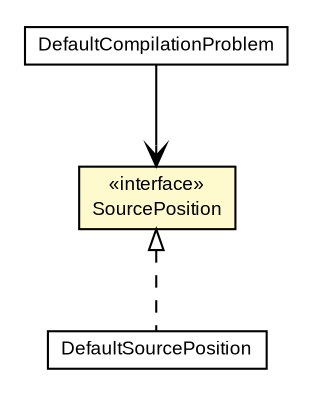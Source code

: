 #!/usr/local/bin/dot
#
# Class diagram 
# Generated by UMLGraph version R5_6-24-gf6e263 (http://www.umlgraph.org/)
#

digraph G {
	edge [fontname="arial",fontsize=10,labelfontname="arial",labelfontsize=10];
	node [fontname="arial",fontsize=10,shape=plaintext];
	nodesep=0.25;
	ranksep=0.5;
	// com.google.code.sbt.compiler.api.SourcePosition
	c179 [label=<<table title="com.google.code.sbt.compiler.api.SourcePosition" border="0" cellborder="1" cellspacing="0" cellpadding="2" port="p" bgcolor="lemonChiffon" href="./SourcePosition.html">
		<tr><td><table border="0" cellspacing="0" cellpadding="1">
<tr><td align="center" balign="center"> &#171;interface&#187; </td></tr>
<tr><td align="center" balign="center"> SourcePosition </td></tr>
		</table></td></tr>
		</table>>, URL="./SourcePosition.html", fontname="arial", fontcolor="black", fontsize=9.0];
	// com.google.code.sbt.compiler.api.DefaultSourcePosition
	c180 [label=<<table title="com.google.code.sbt.compiler.api.DefaultSourcePosition" border="0" cellborder="1" cellspacing="0" cellpadding="2" port="p" href="./DefaultSourcePosition.html">
		<tr><td><table border="0" cellspacing="0" cellpadding="1">
<tr><td align="center" balign="center"> DefaultSourcePosition </td></tr>
		</table></td></tr>
		</table>>, URL="./DefaultSourcePosition.html", fontname="arial", fontcolor="black", fontsize=9.0];
	// com.google.code.sbt.compiler.api.DefaultCompilationProblem
	c181 [label=<<table title="com.google.code.sbt.compiler.api.DefaultCompilationProblem" border="0" cellborder="1" cellspacing="0" cellpadding="2" port="p" href="./DefaultCompilationProblem.html">
		<tr><td><table border="0" cellspacing="0" cellpadding="1">
<tr><td align="center" balign="center"> DefaultCompilationProblem </td></tr>
		</table></td></tr>
		</table>>, URL="./DefaultCompilationProblem.html", fontname="arial", fontcolor="black", fontsize=9.0];
	//com.google.code.sbt.compiler.api.DefaultSourcePosition implements com.google.code.sbt.compiler.api.SourcePosition
	c179:p -> c180:p [dir=back,arrowtail=empty,style=dashed];
	// com.google.code.sbt.compiler.api.DefaultCompilationProblem NAVASSOC com.google.code.sbt.compiler.api.SourcePosition
	c181:p -> c179:p [taillabel="", label="", headlabel="", fontname="arial", fontcolor="black", fontsize=10.0, color="black", arrowhead=open];
}

